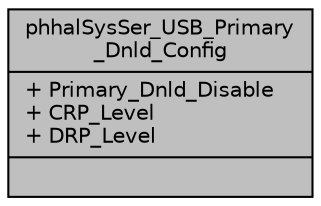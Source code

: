 digraph "phhalSysSer_USB_Primary_Dnld_Config"
{
  edge [fontname="Helvetica",fontsize="10",labelfontname="Helvetica",labelfontsize="10"];
  node [fontname="Helvetica",fontsize="10",shape=record];
  Node0 [label="{phhalSysSer_USB_Primary\l_Dnld_Config\n|+ Primary_Dnld_Disable\l+ CRP_Level\l+ DRP_Level\l|}",height=0.2,width=0.4,color="black", fillcolor="grey75", style="filled", fontcolor="black"];
}
